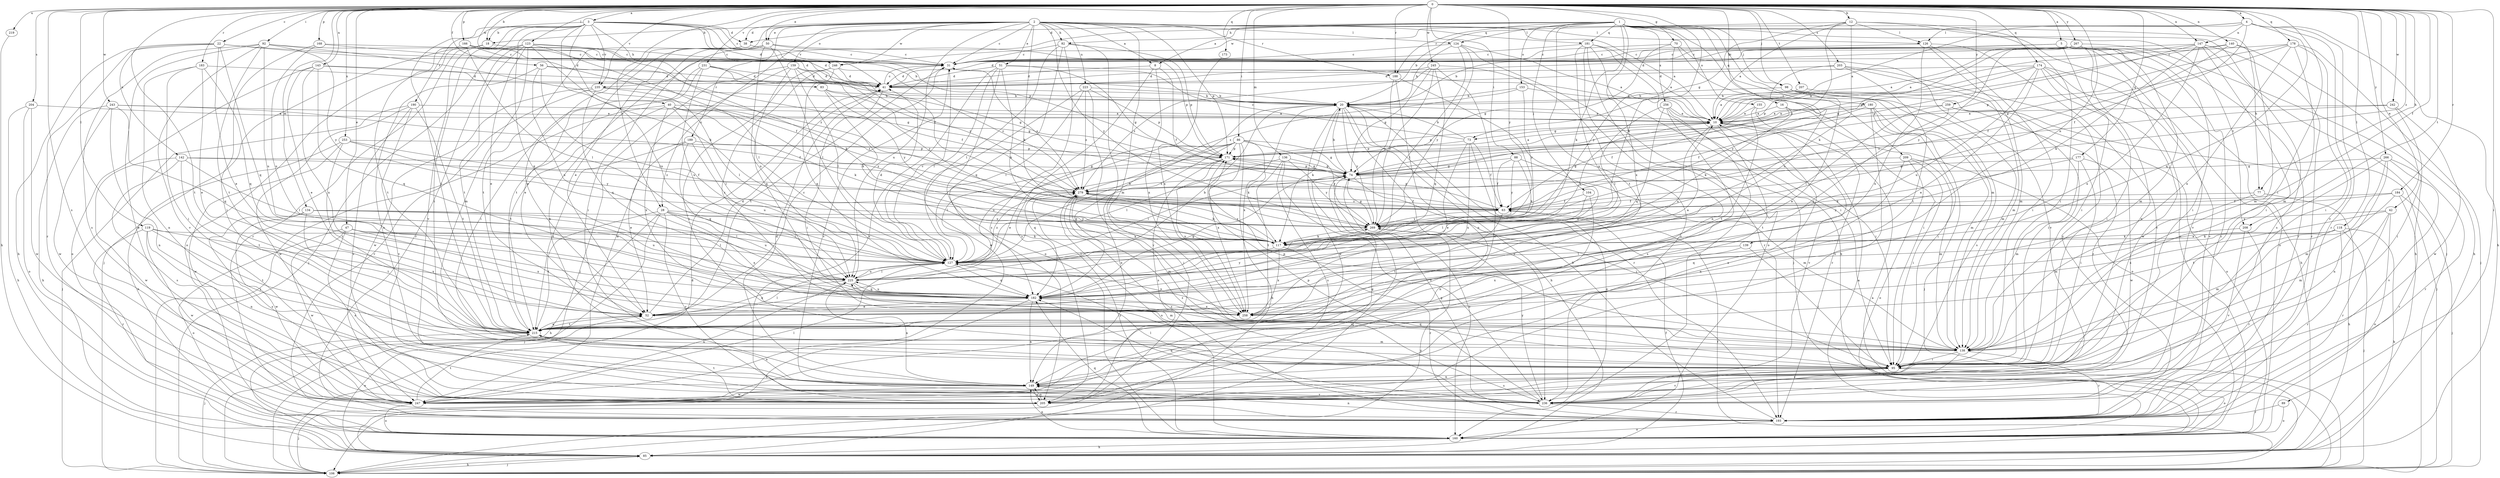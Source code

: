 strict digraph  {
0;
1;
2;
3;
4;
5;
8;
10;
12;
16;
18;
20;
22;
28;
31;
38;
40;
41;
42;
47;
50;
51;
52;
56;
63;
70;
73;
74;
77;
82;
83;
85;
86;
88;
89;
92;
95;
98;
104;
106;
117;
118;
119;
123;
124;
126;
127;
134;
136;
138;
139;
140;
142;
143;
147;
149;
153;
155;
159;
160;
166;
168;
171;
173;
174;
177;
178;
180;
181;
182;
183;
184;
188;
189;
190;
193;
203;
204;
205;
207;
208;
209;
215;
219;
223;
225;
231;
235;
236;
242;
243;
245;
246;
247;
253;
256;
258;
259;
266;
267;
269;
279;
0 -> 3  [label=a];
0 -> 4  [label=a];
0 -> 5  [label=a];
0 -> 12  [label=b];
0 -> 16  [label=b];
0 -> 18  [label=b];
0 -> 22  [label=c];
0 -> 28  [label=c];
0 -> 42  [label=e];
0 -> 47  [label=e];
0 -> 50  [label=e];
0 -> 56  [label=f];
0 -> 63  [label=f];
0 -> 70  [label=g];
0 -> 77  [label=h];
0 -> 86  [label=i];
0 -> 88  [label=i];
0 -> 89  [label=i];
0 -> 92  [label=i];
0 -> 95  [label=i];
0 -> 98  [label=j];
0 -> 117  [label=k];
0 -> 118  [label=l];
0 -> 119  [label=l];
0 -> 123  [label=l];
0 -> 134  [label=m];
0 -> 136  [label=m];
0 -> 139  [label=n];
0 -> 140  [label=n];
0 -> 142  [label=n];
0 -> 143  [label=n];
0 -> 147  [label=n];
0 -> 166  [label=p];
0 -> 168  [label=p];
0 -> 173  [label=q];
0 -> 174  [label=q];
0 -> 177  [label=q];
0 -> 178  [label=q];
0 -> 183  [label=r];
0 -> 184  [label=r];
0 -> 188  [label=r];
0 -> 203  [label=s];
0 -> 204  [label=s];
0 -> 205  [label=s];
0 -> 207  [label=t];
0 -> 208  [label=t];
0 -> 219  [label=u];
0 -> 231  [label=v];
0 -> 235  [label=v];
0 -> 242  [label=w];
0 -> 243  [label=w];
0 -> 245  [label=w];
0 -> 246  [label=w];
0 -> 253  [label=x];
0 -> 259  [label=y];
0 -> 266  [label=y];
0 -> 267  [label=y];
0 -> 269  [label=y];
0 -> 279  [label=z];
1 -> 8  [label=a];
1 -> 38  [label=d];
1 -> 77  [label=h];
1 -> 82  [label=h];
1 -> 98  [label=j];
1 -> 104  [label=j];
1 -> 106  [label=j];
1 -> 117  [label=k];
1 -> 124  [label=l];
1 -> 138  [label=m];
1 -> 153  [label=o];
1 -> 155  [label=o];
1 -> 180  [label=q];
1 -> 181  [label=q];
1 -> 188  [label=r];
1 -> 208  [label=t];
1 -> 209  [label=t];
1 -> 215  [label=t];
1 -> 235  [label=v];
1 -> 256  [label=x];
1 -> 258  [label=x];
2 -> 8  [label=a];
2 -> 10  [label=a];
2 -> 18  [label=b];
2 -> 28  [label=c];
2 -> 31  [label=c];
2 -> 38  [label=d];
2 -> 50  [label=e];
2 -> 51  [label=e];
2 -> 52  [label=e];
2 -> 82  [label=h];
2 -> 117  [label=k];
2 -> 124  [label=l];
2 -> 126  [label=l];
2 -> 138  [label=m];
2 -> 159  [label=o];
2 -> 171  [label=p];
2 -> 181  [label=q];
2 -> 188  [label=r];
2 -> 189  [label=r];
2 -> 223  [label=u];
2 -> 225  [label=u];
2 -> 246  [label=w];
2 -> 269  [label=y];
3 -> 18  [label=b];
3 -> 31  [label=c];
3 -> 38  [label=d];
3 -> 40  [label=d];
3 -> 41  [label=d];
3 -> 63  [label=f];
3 -> 83  [label=h];
3 -> 95  [label=i];
3 -> 117  [label=k];
3 -> 171  [label=p];
3 -> 182  [label=q];
3 -> 190  [label=r];
3 -> 215  [label=t];
3 -> 235  [label=v];
3 -> 236  [label=v];
4 -> 10  [label=a];
4 -> 63  [label=f];
4 -> 85  [label=h];
4 -> 126  [label=l];
4 -> 147  [label=n];
4 -> 182  [label=q];
4 -> 193  [label=r];
4 -> 236  [label=v];
4 -> 246  [label=w];
5 -> 20  [label=b];
5 -> 31  [label=c];
5 -> 41  [label=d];
5 -> 95  [label=i];
5 -> 149  [label=n];
5 -> 160  [label=o];
5 -> 193  [label=r];
5 -> 236  [label=v];
8 -> 41  [label=d];
8 -> 63  [label=f];
8 -> 205  [label=s];
8 -> 258  [label=x];
10 -> 73  [label=g];
10 -> 171  [label=p];
10 -> 215  [label=t];
10 -> 225  [label=u];
10 -> 236  [label=v];
12 -> 10  [label=a];
12 -> 20  [label=b];
12 -> 73  [label=g];
12 -> 95  [label=i];
12 -> 117  [label=k];
12 -> 126  [label=l];
12 -> 160  [label=o];
12 -> 279  [label=z];
16 -> 10  [label=a];
16 -> 63  [label=f];
16 -> 117  [label=k];
16 -> 160  [label=o];
18 -> 31  [label=c];
18 -> 106  [label=j];
18 -> 160  [label=o];
18 -> 193  [label=r];
20 -> 10  [label=a];
20 -> 85  [label=h];
20 -> 117  [label=k];
20 -> 193  [label=r];
20 -> 236  [label=v];
20 -> 247  [label=w];
20 -> 258  [label=x];
20 -> 269  [label=y];
22 -> 31  [label=c];
22 -> 41  [label=d];
22 -> 52  [label=e];
22 -> 85  [label=h];
22 -> 182  [label=q];
22 -> 193  [label=r];
22 -> 215  [label=t];
28 -> 85  [label=h];
28 -> 106  [label=j];
28 -> 127  [label=l];
28 -> 215  [label=t];
28 -> 225  [label=u];
28 -> 236  [label=v];
28 -> 258  [label=x];
28 -> 269  [label=y];
31 -> 41  [label=d];
31 -> 215  [label=t];
31 -> 236  [label=v];
31 -> 279  [label=z];
38 -> 31  [label=c];
38 -> 52  [label=e];
38 -> 215  [label=t];
40 -> 10  [label=a];
40 -> 106  [label=j];
40 -> 117  [label=k];
40 -> 127  [label=l];
40 -> 215  [label=t];
40 -> 258  [label=x];
40 -> 269  [label=y];
40 -> 279  [label=z];
41 -> 20  [label=b];
41 -> 31  [label=c];
41 -> 95  [label=i];
42 -> 138  [label=m];
42 -> 160  [label=o];
42 -> 193  [label=r];
42 -> 258  [label=x];
42 -> 269  [label=y];
47 -> 117  [label=k];
47 -> 127  [label=l];
47 -> 160  [label=o];
47 -> 205  [label=s];
47 -> 247  [label=w];
47 -> 258  [label=x];
50 -> 31  [label=c];
50 -> 95  [label=i];
50 -> 127  [label=l];
50 -> 149  [label=n];
50 -> 171  [label=p];
50 -> 215  [label=t];
50 -> 225  [label=u];
51 -> 10  [label=a];
51 -> 41  [label=d];
51 -> 74  [label=g];
51 -> 117  [label=k];
51 -> 127  [label=l];
51 -> 160  [label=o];
51 -> 205  [label=s];
52 -> 31  [label=c];
52 -> 41  [label=d];
52 -> 215  [label=t];
56 -> 41  [label=d];
56 -> 74  [label=g];
56 -> 127  [label=l];
56 -> 149  [label=n];
56 -> 225  [label=u];
63 -> 171  [label=p];
63 -> 215  [label=t];
63 -> 269  [label=y];
63 -> 279  [label=z];
70 -> 31  [label=c];
70 -> 74  [label=g];
70 -> 225  [label=u];
70 -> 236  [label=v];
70 -> 269  [label=y];
73 -> 20  [label=b];
73 -> 31  [label=c];
73 -> 52  [label=e];
73 -> 63  [label=f];
73 -> 160  [label=o];
73 -> 171  [label=p];
73 -> 258  [label=x];
74 -> 20  [label=b];
74 -> 95  [label=i];
74 -> 106  [label=j];
74 -> 127  [label=l];
74 -> 138  [label=m];
74 -> 160  [label=o];
74 -> 171  [label=p];
74 -> 279  [label=z];
77 -> 63  [label=f];
77 -> 85  [label=h];
77 -> 138  [label=m];
82 -> 31  [label=c];
82 -> 106  [label=j];
82 -> 127  [label=l];
82 -> 171  [label=p];
82 -> 182  [label=q];
82 -> 205  [label=s];
83 -> 20  [label=b];
83 -> 74  [label=g];
83 -> 117  [label=k];
83 -> 269  [label=y];
85 -> 52  [label=e];
85 -> 63  [label=f];
85 -> 106  [label=j];
86 -> 52  [label=e];
86 -> 74  [label=g];
86 -> 85  [label=h];
86 -> 117  [label=k];
86 -> 149  [label=n];
86 -> 171  [label=p];
86 -> 182  [label=q];
86 -> 225  [label=u];
86 -> 258  [label=x];
86 -> 269  [label=y];
88 -> 63  [label=f];
88 -> 74  [label=g];
88 -> 117  [label=k];
88 -> 225  [label=u];
88 -> 269  [label=y];
89 -> 160  [label=o];
89 -> 193  [label=r];
92 -> 31  [label=c];
92 -> 63  [label=f];
92 -> 205  [label=s];
92 -> 215  [label=t];
92 -> 225  [label=u];
92 -> 236  [label=v];
92 -> 247  [label=w];
92 -> 269  [label=y];
95 -> 149  [label=n];
95 -> 160  [label=o];
95 -> 205  [label=s];
95 -> 225  [label=u];
95 -> 236  [label=v];
98 -> 20  [label=b];
98 -> 52  [label=e];
98 -> 138  [label=m];
98 -> 193  [label=r];
98 -> 205  [label=s];
104 -> 63  [label=f];
104 -> 127  [label=l];
104 -> 149  [label=n];
106 -> 10  [label=a];
106 -> 41  [label=d];
106 -> 63  [label=f];
106 -> 85  [label=h];
106 -> 269  [label=y];
117 -> 10  [label=a];
117 -> 127  [label=l];
117 -> 193  [label=r];
117 -> 258  [label=x];
117 -> 279  [label=z];
118 -> 85  [label=h];
118 -> 106  [label=j];
118 -> 117  [label=k];
118 -> 138  [label=m];
118 -> 182  [label=q];
118 -> 193  [label=r];
119 -> 117  [label=k];
119 -> 149  [label=n];
119 -> 193  [label=r];
119 -> 215  [label=t];
119 -> 247  [label=w];
119 -> 258  [label=x];
123 -> 31  [label=c];
123 -> 52  [label=e];
123 -> 106  [label=j];
123 -> 117  [label=k];
123 -> 127  [label=l];
123 -> 138  [label=m];
123 -> 193  [label=r];
123 -> 215  [label=t];
123 -> 225  [label=u];
124 -> 10  [label=a];
124 -> 20  [label=b];
124 -> 31  [label=c];
124 -> 106  [label=j];
124 -> 127  [label=l];
124 -> 269  [label=y];
126 -> 31  [label=c];
126 -> 95  [label=i];
126 -> 138  [label=m];
126 -> 236  [label=v];
126 -> 258  [label=x];
127 -> 20  [label=b];
127 -> 31  [label=c];
127 -> 41  [label=d];
127 -> 182  [label=q];
127 -> 225  [label=u];
127 -> 258  [label=x];
127 -> 279  [label=z];
134 -> 127  [label=l];
134 -> 205  [label=s];
134 -> 215  [label=t];
134 -> 225  [label=u];
134 -> 247  [label=w];
134 -> 269  [label=y];
136 -> 74  [label=g];
136 -> 127  [label=l];
136 -> 205  [label=s];
136 -> 215  [label=t];
136 -> 236  [label=v];
136 -> 269  [label=y];
138 -> 95  [label=i];
138 -> 171  [label=p];
138 -> 182  [label=q];
138 -> 193  [label=r];
138 -> 205  [label=s];
139 -> 95  [label=i];
139 -> 127  [label=l];
139 -> 258  [label=x];
140 -> 31  [label=c];
140 -> 63  [label=f];
140 -> 85  [label=h];
140 -> 138  [label=m];
140 -> 171  [label=p];
142 -> 74  [label=g];
142 -> 127  [label=l];
142 -> 205  [label=s];
142 -> 215  [label=t];
142 -> 247  [label=w];
142 -> 279  [label=z];
143 -> 20  [label=b];
143 -> 41  [label=d];
143 -> 52  [label=e];
143 -> 160  [label=o];
143 -> 182  [label=q];
143 -> 258  [label=x];
147 -> 10  [label=a];
147 -> 31  [label=c];
147 -> 74  [label=g];
147 -> 95  [label=i];
147 -> 117  [label=k];
147 -> 193  [label=r];
147 -> 205  [label=s];
147 -> 258  [label=x];
149 -> 41  [label=d];
149 -> 205  [label=s];
149 -> 236  [label=v];
149 -> 247  [label=w];
153 -> 20  [label=b];
153 -> 95  [label=i];
153 -> 269  [label=y];
153 -> 279  [label=z];
155 -> 10  [label=a];
155 -> 193  [label=r];
155 -> 215  [label=t];
159 -> 41  [label=d];
159 -> 63  [label=f];
159 -> 106  [label=j];
159 -> 127  [label=l];
159 -> 182  [label=q];
159 -> 247  [label=w];
159 -> 279  [label=z];
160 -> 10  [label=a];
160 -> 85  [label=h];
160 -> 149  [label=n];
160 -> 182  [label=q];
160 -> 279  [label=z];
166 -> 20  [label=b];
166 -> 31  [label=c];
166 -> 127  [label=l];
166 -> 215  [label=t];
166 -> 279  [label=z];
168 -> 31  [label=c];
168 -> 41  [label=d];
168 -> 95  [label=i];
168 -> 225  [label=u];
171 -> 10  [label=a];
171 -> 74  [label=g];
171 -> 127  [label=l];
171 -> 182  [label=q];
171 -> 205  [label=s];
171 -> 258  [label=x];
173 -> 258  [label=x];
174 -> 10  [label=a];
174 -> 41  [label=d];
174 -> 52  [label=e];
174 -> 85  [label=h];
174 -> 95  [label=i];
174 -> 171  [label=p];
174 -> 225  [label=u];
174 -> 236  [label=v];
174 -> 247  [label=w];
177 -> 74  [label=g];
177 -> 95  [label=i];
177 -> 117  [label=k];
177 -> 138  [label=m];
177 -> 247  [label=w];
178 -> 31  [label=c];
178 -> 74  [label=g];
178 -> 95  [label=i];
178 -> 106  [label=j];
178 -> 138  [label=m];
178 -> 171  [label=p];
178 -> 258  [label=x];
180 -> 10  [label=a];
180 -> 63  [label=f];
180 -> 95  [label=i];
180 -> 106  [label=j];
180 -> 138  [label=m];
180 -> 205  [label=s];
181 -> 10  [label=a];
181 -> 31  [label=c];
181 -> 85  [label=h];
181 -> 95  [label=i];
181 -> 149  [label=n];
181 -> 160  [label=o];
181 -> 225  [label=u];
182 -> 10  [label=a];
182 -> 52  [label=e];
182 -> 74  [label=g];
182 -> 85  [label=h];
182 -> 149  [label=n];
182 -> 225  [label=u];
182 -> 258  [label=x];
182 -> 269  [label=y];
183 -> 41  [label=d];
183 -> 52  [label=e];
183 -> 95  [label=i];
183 -> 149  [label=n];
183 -> 182  [label=q];
184 -> 63  [label=f];
184 -> 106  [label=j];
184 -> 193  [label=r];
184 -> 215  [label=t];
184 -> 269  [label=y];
188 -> 149  [label=n];
188 -> 236  [label=v];
188 -> 269  [label=y];
189 -> 52  [label=e];
189 -> 171  [label=p];
189 -> 182  [label=q];
189 -> 215  [label=t];
189 -> 225  [label=u];
190 -> 10  [label=a];
190 -> 106  [label=j];
190 -> 205  [label=s];
190 -> 215  [label=t];
190 -> 236  [label=v];
190 -> 247  [label=w];
193 -> 20  [label=b];
193 -> 74  [label=g];
193 -> 149  [label=n];
193 -> 160  [label=o];
193 -> 279  [label=z];
203 -> 41  [label=d];
203 -> 138  [label=m];
203 -> 215  [label=t];
203 -> 236  [label=v];
203 -> 269  [label=y];
204 -> 10  [label=a];
204 -> 85  [label=h];
204 -> 160  [label=o];
204 -> 247  [label=w];
205 -> 106  [label=j];
205 -> 149  [label=n];
205 -> 215  [label=t];
207 -> 10  [label=a];
207 -> 20  [label=b];
207 -> 95  [label=i];
208 -> 117  [label=k];
208 -> 193  [label=r];
208 -> 236  [label=v];
209 -> 74  [label=g];
209 -> 95  [label=i];
209 -> 138  [label=m];
209 -> 149  [label=n];
209 -> 160  [label=o];
215 -> 52  [label=e];
215 -> 106  [label=j];
215 -> 127  [label=l];
215 -> 138  [label=m];
215 -> 149  [label=n];
219 -> 85  [label=h];
223 -> 20  [label=b];
223 -> 127  [label=l];
223 -> 171  [label=p];
223 -> 236  [label=v];
223 -> 247  [label=w];
223 -> 279  [label=z];
225 -> 20  [label=b];
225 -> 52  [label=e];
225 -> 127  [label=l];
225 -> 138  [label=m];
225 -> 149  [label=n];
225 -> 182  [label=q];
231 -> 41  [label=d];
231 -> 52  [label=e];
231 -> 74  [label=g];
231 -> 95  [label=i];
231 -> 225  [label=u];
231 -> 269  [label=y];
235 -> 20  [label=b];
235 -> 127  [label=l];
235 -> 182  [label=q];
235 -> 193  [label=r];
235 -> 247  [label=w];
236 -> 127  [label=l];
236 -> 171  [label=p];
236 -> 182  [label=q];
236 -> 193  [label=r];
236 -> 269  [label=y];
236 -> 279  [label=z];
242 -> 10  [label=a];
242 -> 95  [label=i];
242 -> 247  [label=w];
242 -> 279  [label=z];
243 -> 10  [label=a];
243 -> 63  [label=f];
243 -> 85  [label=h];
243 -> 149  [label=n];
243 -> 182  [label=q];
243 -> 247  [label=w];
245 -> 41  [label=d];
245 -> 74  [label=g];
245 -> 182  [label=q];
245 -> 193  [label=r];
245 -> 247  [label=w];
245 -> 269  [label=y];
245 -> 279  [label=z];
246 -> 41  [label=d];
246 -> 95  [label=i];
246 -> 182  [label=q];
246 -> 258  [label=x];
246 -> 279  [label=z];
247 -> 10  [label=a];
247 -> 74  [label=g];
247 -> 127  [label=l];
247 -> 160  [label=o];
247 -> 215  [label=t];
247 -> 225  [label=u];
253 -> 63  [label=f];
253 -> 160  [label=o];
253 -> 171  [label=p];
253 -> 215  [label=t];
253 -> 247  [label=w];
253 -> 269  [label=y];
256 -> 10  [label=a];
256 -> 95  [label=i];
256 -> 127  [label=l];
256 -> 182  [label=q];
256 -> 205  [label=s];
256 -> 236  [label=v];
259 -> 10  [label=a];
259 -> 106  [label=j];
259 -> 127  [label=l];
259 -> 160  [label=o];
259 -> 182  [label=q];
266 -> 52  [label=e];
266 -> 74  [label=g];
266 -> 138  [label=m];
266 -> 149  [label=n];
266 -> 193  [label=r];
266 -> 236  [label=v];
267 -> 10  [label=a];
267 -> 31  [label=c];
267 -> 41  [label=d];
267 -> 74  [label=g];
267 -> 85  [label=h];
267 -> 95  [label=i];
267 -> 138  [label=m];
267 -> 193  [label=r];
267 -> 269  [label=y];
269 -> 74  [label=g];
269 -> 117  [label=k];
279 -> 63  [label=f];
279 -> 117  [label=k];
279 -> 138  [label=m];
279 -> 160  [label=o];
}
